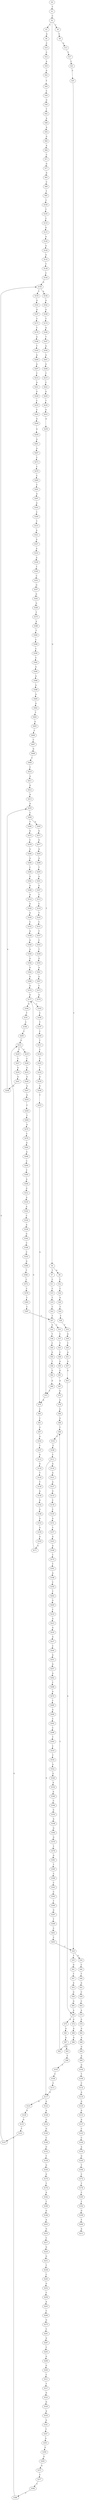 strict digraph  {
	S0 -> S1 [ label = T ];
	S1 -> S2 [ label = C ];
	S2 -> S3 [ label = T ];
	S2 -> S4 [ label = G ];
	S2 -> S5 [ label = C ];
	S3 -> S6 [ label = G ];
	S4 -> S7 [ label = T ];
	S4 -> S8 [ label = A ];
	S5 -> S9 [ label = T ];
	S6 -> S10 [ label = C ];
	S7 -> S11 [ label = C ];
	S8 -> S12 [ label = T ];
	S9 -> S13 [ label = G ];
	S10 -> S14 [ label = C ];
	S11 -> S15 [ label = C ];
	S12 -> S16 [ label = C ];
	S13 -> S17 [ label = T ];
	S14 -> S18 [ label = A ];
	S15 -> S19 [ label = T ];
	S16 -> S20 [ label = G ];
	S17 -> S21 [ label = C ];
	S18 -> S22 [ label = G ];
	S19 -> S23 [ label = C ];
	S20 -> S24 [ label = T ];
	S21 -> S25 [ label = C ];
	S22 -> S26 [ label = T ];
	S23 -> S27 [ label = T ];
	S24 -> S28 [ label = T ];
	S25 -> S29 [ label = T ];
	S26 -> S30 [ label = C ];
	S27 -> S31 [ label = T ];
	S27 -> S32 [ label = G ];
	S28 -> S33 [ label = T ];
	S29 -> S34 [ label = A ];
	S29 -> S35 [ label = T ];
	S30 -> S36 [ label = G ];
	S31 -> S37 [ label = C ];
	S32 -> S38 [ label = T ];
	S33 -> S39 [ label = G ];
	S34 -> S40 [ label = C ];
	S35 -> S41 [ label = G ];
	S36 -> S42 [ label = T ];
	S37 -> S43 [ label = T ];
	S38 -> S44 [ label = C ];
	S39 -> S45 [ label = T ];
	S40 -> S46 [ label = T ];
	S41 -> S47 [ label = T ];
	S42 -> S48 [ label = A ];
	S43 -> S49 [ label = C ];
	S44 -> S50 [ label = G ];
	S45 -> S51 [ label = A ];
	S46 -> S52 [ label = A ];
	S47 -> S53 [ label = A ];
	S48 -> S54 [ label = A ];
	S49 -> S55 [ label = G ];
	S50 -> S56 [ label = T ];
	S51 -> S57 [ label = G ];
	S52 -> S58 [ label = C ];
	S53 -> S59 [ label = G ];
	S54 -> S60 [ label = G ];
	S55 -> S61 [ label = G ];
	S56 -> S62 [ label = G ];
	S57 -> S63 [ label = G ];
	S58 -> S64 [ label = C ];
	S59 -> S65 [ label = G ];
	S60 -> S66 [ label = A ];
	S61 -> S67 [ label = A ];
	S62 -> S68 [ label = G ];
	S63 -> S69 [ label = A ];
	S64 -> S70 [ label = A ];
	S65 -> S69 [ label = A ];
	S66 -> S71 [ label = C ];
	S67 -> S72 [ label = G ];
	S68 -> S73 [ label = T ];
	S69 -> S74 [ label = G ];
	S69 -> S75 [ label = A ];
	S70 -> S76 [ label = G ];
	S71 -> S77 [ label = G ];
	S72 -> S78 [ label = A ];
	S73 -> S79 [ label = A ];
	S74 -> S80 [ label = A ];
	S75 -> S81 [ label = A ];
	S76 -> S82 [ label = G ];
	S77 -> S83 [ label = G ];
	S78 -> S84 [ label = G ];
	S79 -> S85 [ label = C ];
	S80 -> S86 [ label = G ];
	S81 -> S87 [ label = G ];
	S82 -> S88 [ label = A ];
	S83 -> S89 [ label = C ];
	S84 -> S90 [ label = G ];
	S85 -> S91 [ label = C ];
	S86 -> S92 [ label = G ];
	S87 -> S93 [ label = G ];
	S88 -> S94 [ label = G ];
	S89 -> S95 [ label = T ];
	S90 -> S96 [ label = T ];
	S91 -> S97 [ label = G ];
	S92 -> S96 [ label = T ];
	S93 -> S98 [ label = T ];
	S94 -> S99 [ label = A ];
	S95 -> S100 [ label = C ];
	S96 -> S101 [ label = C ];
	S97 -> S102 [ label = G ];
	S98 -> S103 [ label = C ];
	S99 -> S104 [ label = G ];
	S100 -> S105 [ label = T ];
	S101 -> S106 [ label = C ];
	S102 -> S107 [ label = T ];
	S103 -> S108 [ label = C ];
	S104 -> S109 [ label = T ];
	S105 -> S110 [ label = C ];
	S106 -> S111 [ label = C ];
	S107 -> S112 [ label = G ];
	S108 -> S113 [ label = C ];
	S109 -> S114 [ label = C ];
	S110 -> S115 [ label = G ];
	S111 -> S116 [ label = A ];
	S111 -> S117 [ label = G ];
	S112 -> S118 [ label = G ];
	S113 -> S117 [ label = G ];
	S114 -> S119 [ label = A ];
	S115 -> S120 [ label = A ];
	S116 -> S121 [ label = G ];
	S117 -> S122 [ label = G ];
	S117 -> S123 [ label = A ];
	S118 -> S124 [ label = T ];
	S119 -> S125 [ label = G ];
	S120 -> S126 [ label = A ];
	S121 -> S127 [ label = A ];
	S122 -> S128 [ label = A ];
	S123 -> S129 [ label = A ];
	S124 -> S130 [ label = T ];
	S125 -> S131 [ label = G ];
	S126 -> S132 [ label = G ];
	S127 -> S133 [ label = G ];
	S128 -> S134 [ label = G ];
	S129 -> S135 [ label = G ];
	S130 -> S136 [ label = A ];
	S131 -> S137 [ label = A ];
	S132 -> S138 [ label = T ];
	S133 -> S139 [ label = C ];
	S134 -> S140 [ label = G ];
	S135 -> S141 [ label = T ];
	S136 -> S142 [ label = G ];
	S137 -> S143 [ label = C ];
	S138 -> S144 [ label = C ];
	S139 -> S145 [ label = C ];
	S140 -> S146 [ label = C ];
	S141 -> S147 [ label = C ];
	S142 -> S148 [ label = A ];
	S143 -> S149 [ label = C ];
	S144 -> S150 [ label = G ];
	S145 -> S151 [ label = A ];
	S146 -> S152 [ label = G ];
	S147 -> S150 [ label = G ];
	S148 -> S153 [ label = A ];
	S149 -> S154 [ label = A ];
	S150 -> S155 [ label = C ];
	S150 -> S156 [ label = A ];
	S151 -> S157 [ label = C ];
	S152 -> S158 [ label = T ];
	S153 -> S159 [ label = G ];
	S154 -> S160 [ label = G ];
	S155 -> S161 [ label = G ];
	S156 -> S162 [ label = G ];
	S157 -> S163 [ label = G ];
	S158 -> S164 [ label = G ];
	S159 -> S165 [ label = G ];
	S160 -> S166 [ label = T ];
	S161 -> S167 [ label = G ];
	S162 -> S168 [ label = G ];
	S163 -> S169 [ label = G ];
	S164 -> S170 [ label = G ];
	S165 -> S171 [ label = G ];
	S166 -> S172 [ label = C ];
	S167 -> S173 [ label = C ];
	S168 -> S174 [ label = T ];
	S169 -> S175 [ label = T ];
	S170 -> S176 [ label = T ];
	S171 -> S177 [ label = G ];
	S172 -> S178 [ label = T ];
	S173 -> S179 [ label = T ];
	S174 -> S180 [ label = A ];
	S175 -> S181 [ label = T ];
	S176 -> S182 [ label = A ];
	S177 -> S183 [ label = T ];
	S177 -> S184 [ label = G ];
	S178 -> S185 [ label = C ];
	S179 -> S186 [ label = A ];
	S180 -> S187 [ label = T ];
	S181 -> S188 [ label = A ];
	S182 -> S189 [ label = T ];
	S183 -> S190 [ label = C ];
	S184 -> S191 [ label = T ];
	S185 -> S192 [ label = T ];
	S186 -> S193 [ label = T ];
	S187 -> S194 [ label = A ];
	S188 -> S195 [ label = C ];
	S189 -> S196 [ label = G ];
	S190 -> S197 [ label = T ];
	S191 -> S198 [ label = C ];
	S192 -> S199 [ label = G ];
	S193 -> S200 [ label = A ];
	S194 -> S201 [ label = A ];
	S195 -> S202 [ label = T ];
	S196 -> S203 [ label = A ];
	S197 -> S204 [ label = C ];
	S198 -> S205 [ label = C ];
	S199 -> S206 [ label = T ];
	S200 -> S207 [ label = G ];
	S201 -> S208 [ label = G ];
	S202 -> S209 [ label = G ];
	S203 -> S210 [ label = G ];
	S204 -> S211 [ label = T ];
	S205 -> S212 [ label = G ];
	S206 -> S213 [ label = A ];
	S207 -> S214 [ label = T ];
	S208 -> S215 [ label = T ];
	S209 -> S216 [ label = C ];
	S210 -> S217 [ label = C ];
	S211 -> S218 [ label = C ];
	S212 -> S219 [ label = C ];
	S212 -> S220 [ label = T ];
	S214 -> S221 [ label = A ];
	S215 -> S222 [ label = C ];
	S216 -> S223 [ label = A ];
	S217 -> S224 [ label = G ];
	S218 -> S225 [ label = G ];
	S219 -> S226 [ label = C ];
	S220 -> S227 [ label = C ];
	S221 -> S228 [ label = G ];
	S222 -> S229 [ label = G ];
	S223 -> S230 [ label = G ];
	S224 -> S231 [ label = G ];
	S225 -> S232 [ label = T ];
	S226 -> S233 [ label = G ];
	S227 -> S234 [ label = G ];
	S228 -> S235 [ label = C ];
	S229 -> S236 [ label = T ];
	S230 -> S237 [ label = A ];
	S231 -> S238 [ label = T ];
	S232 -> S239 [ label = G ];
	S233 -> S240 [ label = G ];
	S234 -> S241 [ label = G ];
	S235 -> S242 [ label = C ];
	S236 -> S243 [ label = G ];
	S237 -> S244 [ label = C ];
	S238 -> S245 [ label = C ];
	S239 -> S246 [ label = G ];
	S240 -> S247 [ label = A ];
	S241 -> S248 [ label = A ];
	S242 -> S249 [ label = G ];
	S243 -> S250 [ label = G ];
	S244 -> S251 [ label = G ];
	S245 -> S252 [ label = G ];
	S246 -> S253 [ label = T ];
	S247 -> S254 [ label = A ];
	S248 -> S255 [ label = A ];
	S249 -> S256 [ label = A ];
	S250 -> S73 [ label = T ];
	S251 -> S257 [ label = G ];
	S252 -> S258 [ label = C ];
	S253 -> S79 [ label = A ];
	S254 -> S259 [ label = C ];
	S255 -> S260 [ label = C ];
	S256 -> S261 [ label = A ];
	S257 -> S262 [ label = A ];
	S258 -> S263 [ label = A ];
	S259 -> S264 [ label = T ];
	S260 -> S265 [ label = A ];
	S260 -> S266 [ label = T ];
	S261 -> S267 [ label = A ];
	S262 -> S268 [ label = C ];
	S263 -> S269 [ label = C ];
	S264 -> S270 [ label = G ];
	S265 -> S271 [ label = G ];
	S266 -> S272 [ label = A ];
	S267 -> S273 [ label = C ];
	S268 -> S274 [ label = A ];
	S269 -> S275 [ label = G ];
	S270 -> S276 [ label = C ];
	S271 -> S277 [ label = G ];
	S272 -> S278 [ label = C ];
	S273 -> S279 [ label = C ];
	S274 -> S280 [ label = C ];
	S275 -> S281 [ label = C ];
	S276 -> S282 [ label = A ];
	S277 -> S283 [ label = A ];
	S278 -> S284 [ label = A ];
	S279 -> S285 [ label = C ];
	S280 -> S286 [ label = A ];
	S281 -> S287 [ label = G ];
	S282 -> S288 [ label = A ];
	S283 -> S289 [ label = A ];
	S284 -> S290 [ label = A ];
	S285 -> S291 [ label = C ];
	S286 -> S292 [ label = C ];
	S287 -> S293 [ label = C ];
	S288 -> S294 [ label = C ];
	S289 -> S295 [ label = T ];
	S290 -> S296 [ label = C ];
	S291 -> S297 [ label = G ];
	S292 -> S298 [ label = C ];
	S293 -> S299 [ label = G ];
	S294 -> S300 [ label = C ];
	S295 -> S301 [ label = A ];
	S296 -> S302 [ label = G ];
	S297 -> S303 [ label = A ];
	S298 -> S304 [ label = T ];
	S299 -> S305 [ label = G ];
	S300 -> S306 [ label = A ];
	S301 -> S307 [ label = G ];
	S302 -> S308 [ label = A ];
	S303 -> S309 [ label = C ];
	S304 -> S310 [ label = C ];
	S305 -> S311 [ label = C ];
	S306 -> S312 [ label = G ];
	S307 -> S313 [ label = T ];
	S308 -> S314 [ label = A ];
	S309 -> S315 [ label = T ];
	S310 -> S316 [ label = T ];
	S311 -> S317 [ label = T ];
	S312 -> S318 [ label = A ];
	S313 -> S319 [ label = C ];
	S314 -> S320 [ label = A ];
	S315 -> S321 [ label = A ];
	S316 -> S322 [ label = A ];
	S317 -> S323 [ label = G ];
	S318 -> S324 [ label = A ];
	S319 -> S325 [ label = T ];
	S320 -> S326 [ label = A ];
	S321 -> S327 [ label = G ];
	S322 -> S328 [ label = G ];
	S323 -> S329 [ label = G ];
	S324 -> S330 [ label = C ];
	S325 -> S331 [ label = C ];
	S326 -> S332 [ label = C ];
	S327 -> S333 [ label = A ];
	S328 -> S334 [ label = A ];
	S329 -> S335 [ label = A ];
	S330 -> S336 [ label = A ];
	S331 -> S337 [ label = T ];
	S332 -> S338 [ label = A ];
	S333 -> S339 [ label = A ];
	S334 -> S340 [ label = A ];
	S335 -> S341 [ label = A ];
	S336 -> S342 [ label = G ];
	S337 -> S343 [ label = C ];
	S338 -> S344 [ label = G ];
	S339 -> S345 [ label = T ];
	S340 -> S346 [ label = C ];
	S341 -> S347 [ label = T ];
	S342 -> S348 [ label = C ];
	S343 -> S349 [ label = T ];
	S344 -> S350 [ label = A ];
	S345 -> S351 [ label = C ];
	S346 -> S352 [ label = G ];
	S347 -> S353 [ label = G ];
	S348 -> S354 [ label = C ];
	S349 -> S355 [ label = G ];
	S350 -> S356 [ label = A ];
	S351 -> S357 [ label = G ];
	S352 -> S358 [ label = A ];
	S353 -> S359 [ label = G ];
	S354 -> S360 [ label = G ];
	S355 -> S361 [ label = A ];
	S356 -> S362 [ label = G ];
	S357 -> S363 [ label = G ];
	S358 -> S364 [ label = G ];
	S359 -> S365 [ label = G ];
	S360 -> S366 [ label = T ];
	S361 -> S367 [ label = G ];
	S362 -> S368 [ label = G ];
	S363 -> S369 [ label = G ];
	S364 -> S370 [ label = G ];
	S365 -> S371 [ label = G ];
	S366 -> S372 [ label = C ];
	S367 -> S373 [ label = T ];
	S368 -> S374 [ label = G ];
	S369 -> S375 [ label = T ];
	S370 -> S376 [ label = T ];
	S371 -> S377 [ label = T ];
	S372 -> S378 [ label = C ];
	S373 -> S379 [ label = A ];
	S374 -> S177 [ label = G ];
	S375 -> S380 [ label = A ];
	S376 -> S381 [ label = G ];
	S377 -> S382 [ label = C ];
	S378 -> S383 [ label = T ];
	S380 -> S384 [ label = T ];
	S381 -> S385 [ label = T ];
	S382 -> S386 [ label = C ];
	S383 -> S387 [ label = C ];
	S384 -> S388 [ label = C ];
	S385 -> S389 [ label = C ];
	S386 -> S212 [ label = G ];
	S387 -> S27 [ label = T ];
	S388 -> S390 [ label = C ];
	S389 -> S391 [ label = C ];
	S390 -> S392 [ label = C ];
	S391 -> S393 [ label = C ];
	S392 -> S394 [ label = G ];
	S393 -> S395 [ label = T ];
	S394 -> S396 [ label = A ];
	S395 -> S397 [ label = G ];
	S396 -> S398 [ label = A ];
	S397 -> S399 [ label = T ];
	S398 -> S400 [ label = A ];
	S399 -> S401 [ label = C ];
	S400 -> S402 [ label = G ];
	S401 -> S403 [ label = C ];
	S402 -> S404 [ label = T ];
	S403 -> S29 [ label = T ];
	S404 -> S405 [ label = G ];
	S405 -> S406 [ label = T ];
	S406 -> S407 [ label = C ];
	S407 -> S408 [ label = G ];
	S408 -> S409 [ label = T ];
	S409 -> S410 [ label = C ];
	S410 -> S411 [ label = G ];
	S411 -> S412 [ label = G ];
	S412 -> S413 [ label = A ];
	S413 -> S255 [ label = A ];
}
